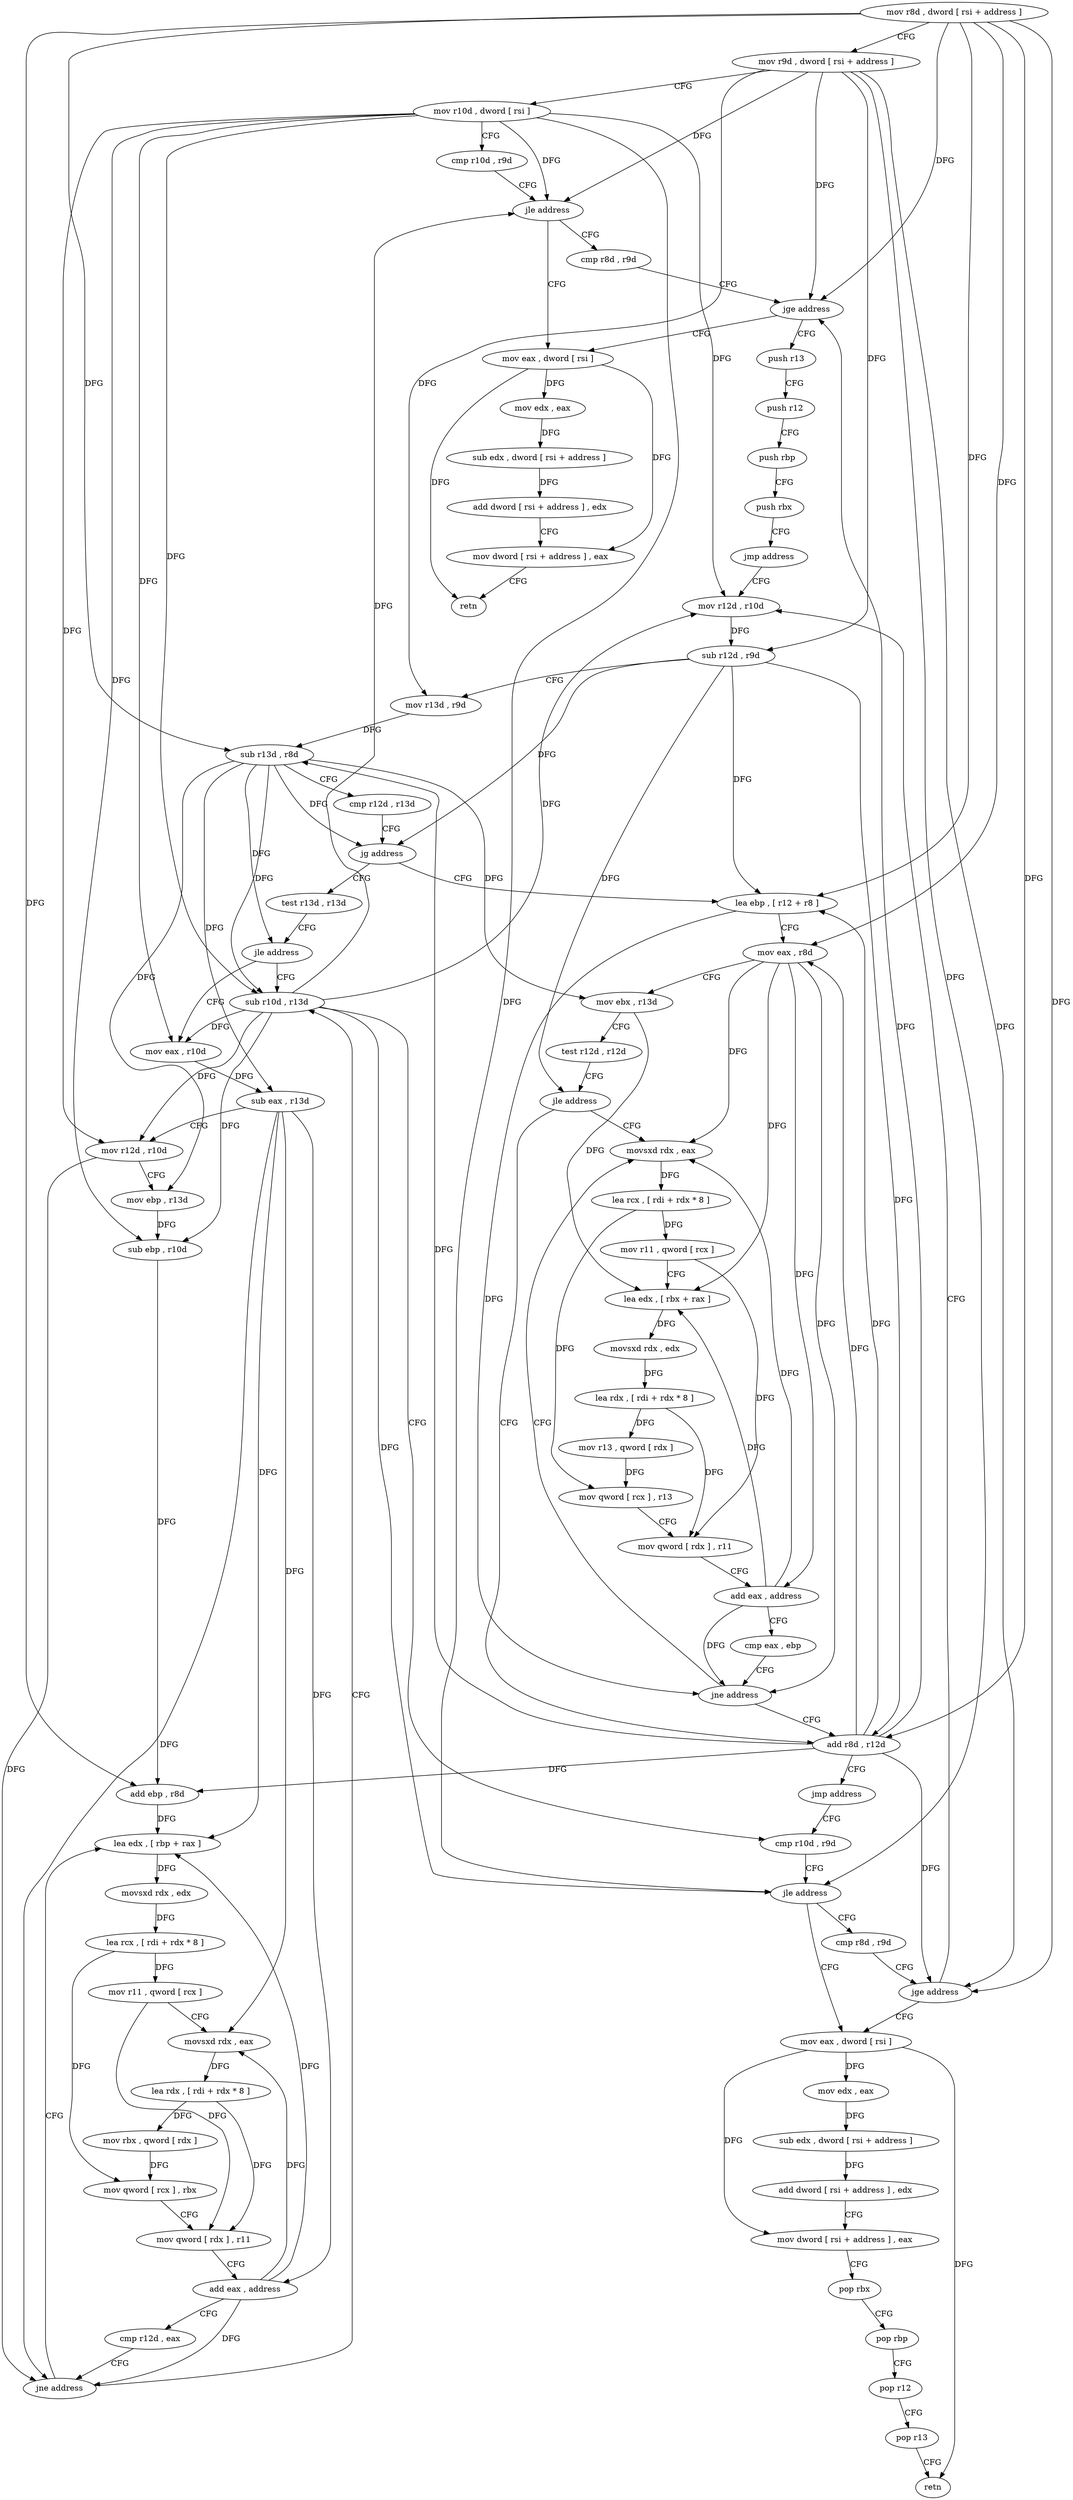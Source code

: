 digraph "func" {
"4202031" [label = "mov r8d , dword [ rsi + address ]" ]
"4202035" [label = "mov r9d , dword [ rsi + address ]" ]
"4202039" [label = "mov r10d , dword [ rsi ]" ]
"4202042" [label = "cmp r10d , r9d" ]
"4202045" [label = "jle address" ]
"4202235" [label = "mov eax , dword [ rsi ]" ]
"4202051" [label = "cmp r8d , r9d" ]
"4202237" [label = "mov edx , eax" ]
"4202239" [label = "sub edx , dword [ rsi + address ]" ]
"4202242" [label = "add dword [ rsi + address ] , edx" ]
"4202245" [label = "mov dword [ rsi + address ] , eax" ]
"4202248" [label = "retn" ]
"4202054" [label = "jge address" ]
"4202060" [label = "push r13" ]
"4202062" [label = "push r12" ]
"4202064" [label = "push rbp" ]
"4202065" [label = "push rbx" ]
"4202066" [label = "jmp address" ]
"4202142" [label = "mov r12d , r10d" ]
"4202145" [label = "sub r12d , r9d" ]
"4202148" [label = "mov r13d , r9d" ]
"4202151" [label = "sub r13d , r8d" ]
"4202154" [label = "cmp r12d , r13d" ]
"4202157" [label = "jg address" ]
"4202068" [label = "test r13d , r13d" ]
"4202159" [label = "lea ebp , [ r12 + r8 ]" ]
"4202071" [label = "jle address" ]
"4202129" [label = "sub r10d , r13d" ]
"4202073" [label = "mov eax , r10d" ]
"4202163" [label = "mov eax , r8d" ]
"4202166" [label = "mov ebx , r13d" ]
"4202169" [label = "test r12d , r12d" ]
"4202172" [label = "jle address" ]
"4202210" [label = "add r8d , r12d" ]
"4202174" [label = "movsxd rdx , eax" ]
"4202132" [label = "cmp r10d , r9d" ]
"4202076" [label = "sub eax , r13d" ]
"4202079" [label = "mov r12d , r10d" ]
"4202082" [label = "mov ebp , r13d" ]
"4202085" [label = "sub ebp , r10d" ]
"4202088" [label = "add ebp , r8d" ]
"4202091" [label = "lea edx , [ rbp + rax ]" ]
"4202213" [label = "jmp address" ]
"4202177" [label = "lea rcx , [ rdi + rdx * 8 ]" ]
"4202181" [label = "mov r11 , qword [ rcx ]" ]
"4202184" [label = "lea edx , [ rbx + rax ]" ]
"4202187" [label = "movsxd rdx , edx" ]
"4202190" [label = "lea rdx , [ rdi + rdx * 8 ]" ]
"4202194" [label = "mov r13 , qword [ rdx ]" ]
"4202197" [label = "mov qword [ rcx ] , r13" ]
"4202200" [label = "mov qword [ rdx ] , r11" ]
"4202203" [label = "add eax , address" ]
"4202206" [label = "cmp eax , ebp" ]
"4202208" [label = "jne address" ]
"4202215" [label = "mov eax , dword [ rsi ]" ]
"4202217" [label = "mov edx , eax" ]
"4202219" [label = "sub edx , dword [ rsi + address ]" ]
"4202222" [label = "add dword [ rsi + address ] , edx" ]
"4202225" [label = "mov dword [ rsi + address ] , eax" ]
"4202228" [label = "pop rbx" ]
"4202229" [label = "pop rbp" ]
"4202230" [label = "pop r12" ]
"4202232" [label = "pop r13" ]
"4202234" [label = "retn" ]
"4202137" [label = "cmp r8d , r9d" ]
"4202140" [label = "jge address" ]
"4202095" [label = "movsxd rdx , edx" ]
"4202098" [label = "lea rcx , [ rdi + rdx * 8 ]" ]
"4202102" [label = "mov r11 , qword [ rcx ]" ]
"4202105" [label = "movsxd rdx , eax" ]
"4202108" [label = "lea rdx , [ rdi + rdx * 8 ]" ]
"4202112" [label = "mov rbx , qword [ rdx ]" ]
"4202115" [label = "mov qword [ rcx ] , rbx" ]
"4202118" [label = "mov qword [ rdx ] , r11" ]
"4202121" [label = "add eax , address" ]
"4202124" [label = "cmp r12d , eax" ]
"4202127" [label = "jne address" ]
"4202135" [label = "jle address" ]
"4202031" -> "4202035" [ label = "CFG" ]
"4202031" -> "4202054" [ label = "DFG" ]
"4202031" -> "4202151" [ label = "DFG" ]
"4202031" -> "4202159" [ label = "DFG" ]
"4202031" -> "4202163" [ label = "DFG" ]
"4202031" -> "4202088" [ label = "DFG" ]
"4202031" -> "4202210" [ label = "DFG" ]
"4202031" -> "4202140" [ label = "DFG" ]
"4202035" -> "4202039" [ label = "CFG" ]
"4202035" -> "4202045" [ label = "DFG" ]
"4202035" -> "4202054" [ label = "DFG" ]
"4202035" -> "4202145" [ label = "DFG" ]
"4202035" -> "4202148" [ label = "DFG" ]
"4202035" -> "4202135" [ label = "DFG" ]
"4202035" -> "4202140" [ label = "DFG" ]
"4202039" -> "4202042" [ label = "CFG" ]
"4202039" -> "4202045" [ label = "DFG" ]
"4202039" -> "4202142" [ label = "DFG" ]
"4202039" -> "4202129" [ label = "DFG" ]
"4202039" -> "4202073" [ label = "DFG" ]
"4202039" -> "4202079" [ label = "DFG" ]
"4202039" -> "4202085" [ label = "DFG" ]
"4202039" -> "4202135" [ label = "DFG" ]
"4202042" -> "4202045" [ label = "CFG" ]
"4202045" -> "4202235" [ label = "CFG" ]
"4202045" -> "4202051" [ label = "CFG" ]
"4202235" -> "4202237" [ label = "DFG" ]
"4202235" -> "4202245" [ label = "DFG" ]
"4202235" -> "4202248" [ label = "DFG" ]
"4202051" -> "4202054" [ label = "CFG" ]
"4202237" -> "4202239" [ label = "DFG" ]
"4202239" -> "4202242" [ label = "DFG" ]
"4202242" -> "4202245" [ label = "CFG" ]
"4202245" -> "4202248" [ label = "CFG" ]
"4202054" -> "4202235" [ label = "CFG" ]
"4202054" -> "4202060" [ label = "CFG" ]
"4202060" -> "4202062" [ label = "CFG" ]
"4202062" -> "4202064" [ label = "CFG" ]
"4202064" -> "4202065" [ label = "CFG" ]
"4202065" -> "4202066" [ label = "CFG" ]
"4202066" -> "4202142" [ label = "CFG" ]
"4202142" -> "4202145" [ label = "DFG" ]
"4202145" -> "4202148" [ label = "CFG" ]
"4202145" -> "4202157" [ label = "DFG" ]
"4202145" -> "4202159" [ label = "DFG" ]
"4202145" -> "4202172" [ label = "DFG" ]
"4202145" -> "4202210" [ label = "DFG" ]
"4202148" -> "4202151" [ label = "DFG" ]
"4202151" -> "4202154" [ label = "CFG" ]
"4202151" -> "4202157" [ label = "DFG" ]
"4202151" -> "4202071" [ label = "DFG" ]
"4202151" -> "4202166" [ label = "DFG" ]
"4202151" -> "4202129" [ label = "DFG" ]
"4202151" -> "4202076" [ label = "DFG" ]
"4202151" -> "4202082" [ label = "DFG" ]
"4202154" -> "4202157" [ label = "CFG" ]
"4202157" -> "4202068" [ label = "CFG" ]
"4202157" -> "4202159" [ label = "CFG" ]
"4202068" -> "4202071" [ label = "CFG" ]
"4202159" -> "4202163" [ label = "CFG" ]
"4202159" -> "4202208" [ label = "DFG" ]
"4202071" -> "4202129" [ label = "CFG" ]
"4202071" -> "4202073" [ label = "CFG" ]
"4202129" -> "4202132" [ label = "CFG" ]
"4202129" -> "4202142" [ label = "DFG" ]
"4202129" -> "4202045" [ label = "DFG" ]
"4202129" -> "4202073" [ label = "DFG" ]
"4202129" -> "4202079" [ label = "DFG" ]
"4202129" -> "4202085" [ label = "DFG" ]
"4202129" -> "4202135" [ label = "DFG" ]
"4202073" -> "4202076" [ label = "DFG" ]
"4202163" -> "4202166" [ label = "CFG" ]
"4202163" -> "4202174" [ label = "DFG" ]
"4202163" -> "4202184" [ label = "DFG" ]
"4202163" -> "4202203" [ label = "DFG" ]
"4202163" -> "4202208" [ label = "DFG" ]
"4202166" -> "4202169" [ label = "CFG" ]
"4202166" -> "4202184" [ label = "DFG" ]
"4202169" -> "4202172" [ label = "CFG" ]
"4202172" -> "4202210" [ label = "CFG" ]
"4202172" -> "4202174" [ label = "CFG" ]
"4202210" -> "4202213" [ label = "CFG" ]
"4202210" -> "4202151" [ label = "DFG" ]
"4202210" -> "4202159" [ label = "DFG" ]
"4202210" -> "4202163" [ label = "DFG" ]
"4202210" -> "4202088" [ label = "DFG" ]
"4202210" -> "4202054" [ label = "DFG" ]
"4202210" -> "4202140" [ label = "DFG" ]
"4202174" -> "4202177" [ label = "DFG" ]
"4202132" -> "4202135" [ label = "CFG" ]
"4202076" -> "4202079" [ label = "CFG" ]
"4202076" -> "4202091" [ label = "DFG" ]
"4202076" -> "4202105" [ label = "DFG" ]
"4202076" -> "4202121" [ label = "DFG" ]
"4202076" -> "4202127" [ label = "DFG" ]
"4202079" -> "4202082" [ label = "CFG" ]
"4202079" -> "4202127" [ label = "DFG" ]
"4202082" -> "4202085" [ label = "DFG" ]
"4202085" -> "4202088" [ label = "DFG" ]
"4202088" -> "4202091" [ label = "DFG" ]
"4202091" -> "4202095" [ label = "DFG" ]
"4202213" -> "4202132" [ label = "CFG" ]
"4202177" -> "4202181" [ label = "DFG" ]
"4202177" -> "4202197" [ label = "DFG" ]
"4202181" -> "4202184" [ label = "CFG" ]
"4202181" -> "4202200" [ label = "DFG" ]
"4202184" -> "4202187" [ label = "DFG" ]
"4202187" -> "4202190" [ label = "DFG" ]
"4202190" -> "4202194" [ label = "DFG" ]
"4202190" -> "4202200" [ label = "DFG" ]
"4202194" -> "4202197" [ label = "DFG" ]
"4202197" -> "4202200" [ label = "CFG" ]
"4202200" -> "4202203" [ label = "CFG" ]
"4202203" -> "4202206" [ label = "CFG" ]
"4202203" -> "4202174" [ label = "DFG" ]
"4202203" -> "4202184" [ label = "DFG" ]
"4202203" -> "4202208" [ label = "DFG" ]
"4202206" -> "4202208" [ label = "CFG" ]
"4202208" -> "4202174" [ label = "CFG" ]
"4202208" -> "4202210" [ label = "CFG" ]
"4202215" -> "4202217" [ label = "DFG" ]
"4202215" -> "4202225" [ label = "DFG" ]
"4202215" -> "4202234" [ label = "DFG" ]
"4202217" -> "4202219" [ label = "DFG" ]
"4202219" -> "4202222" [ label = "DFG" ]
"4202222" -> "4202225" [ label = "CFG" ]
"4202225" -> "4202228" [ label = "CFG" ]
"4202228" -> "4202229" [ label = "CFG" ]
"4202229" -> "4202230" [ label = "CFG" ]
"4202230" -> "4202232" [ label = "CFG" ]
"4202232" -> "4202234" [ label = "CFG" ]
"4202137" -> "4202140" [ label = "CFG" ]
"4202140" -> "4202215" [ label = "CFG" ]
"4202140" -> "4202142" [ label = "CFG" ]
"4202095" -> "4202098" [ label = "DFG" ]
"4202098" -> "4202102" [ label = "DFG" ]
"4202098" -> "4202115" [ label = "DFG" ]
"4202102" -> "4202105" [ label = "CFG" ]
"4202102" -> "4202118" [ label = "DFG" ]
"4202105" -> "4202108" [ label = "DFG" ]
"4202108" -> "4202112" [ label = "DFG" ]
"4202108" -> "4202118" [ label = "DFG" ]
"4202112" -> "4202115" [ label = "DFG" ]
"4202115" -> "4202118" [ label = "CFG" ]
"4202118" -> "4202121" [ label = "CFG" ]
"4202121" -> "4202124" [ label = "CFG" ]
"4202121" -> "4202091" [ label = "DFG" ]
"4202121" -> "4202105" [ label = "DFG" ]
"4202121" -> "4202127" [ label = "DFG" ]
"4202124" -> "4202127" [ label = "CFG" ]
"4202127" -> "4202091" [ label = "CFG" ]
"4202127" -> "4202129" [ label = "CFG" ]
"4202135" -> "4202215" [ label = "CFG" ]
"4202135" -> "4202137" [ label = "CFG" ]
}
